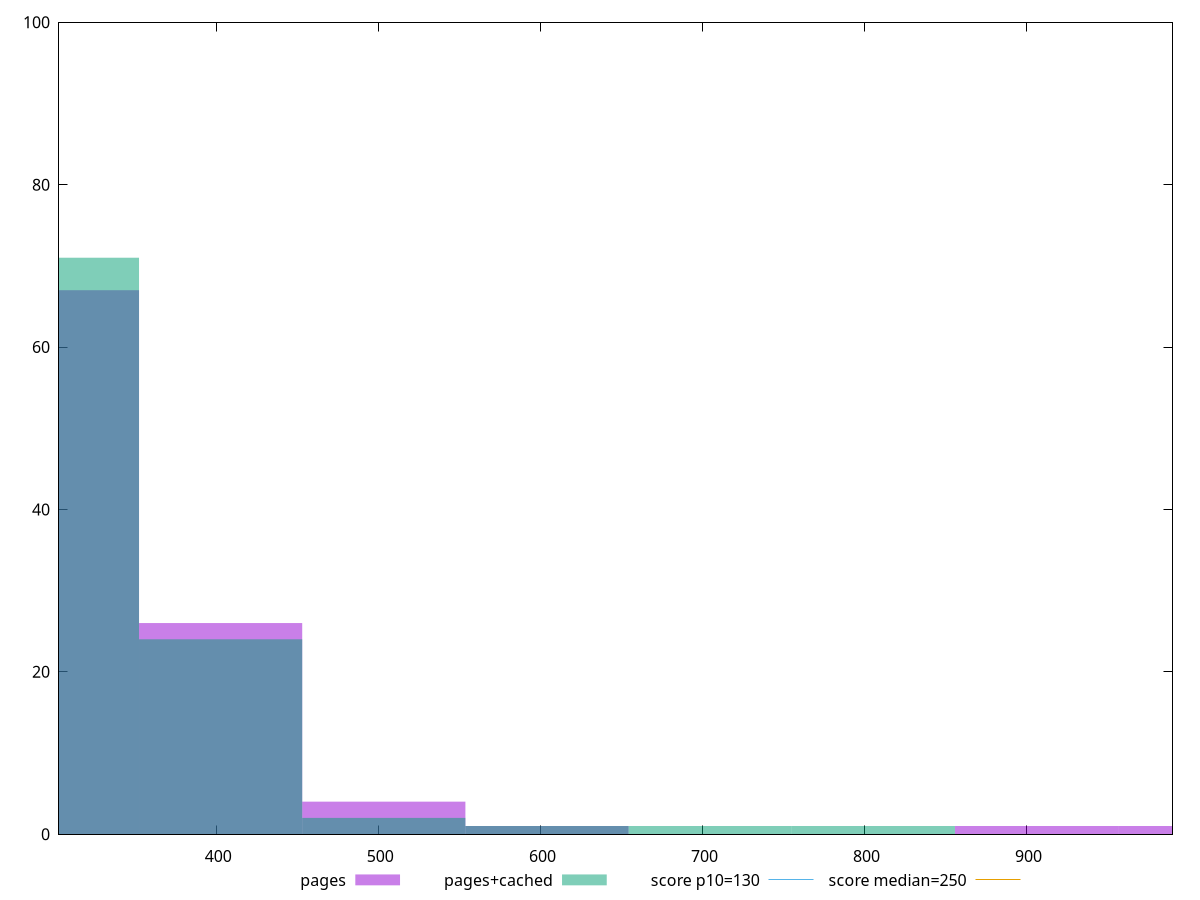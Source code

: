 reset

$pages <<EOF
906.1071395756073 1
1006.7857106395637 1
402.7142842558255 26
503.39285531978186 4
302.0357131918691 67
604.0714263837382 1
EOF

$pagesCached <<EOF
805.428568511651 1
302.0357131918691 71
402.7142842558255 24
604.0714263837382 1
503.39285531978186 2
704.7499974476946 1
EOF

set key outside below
set boxwidth 100.67857106395637
set xrange [303.0000000000009:989.9999999999982]
set yrange [0:100]
set trange [0:100]
set style fill transparent solid 0.5 noborder

set parametric
set terminal svg size 640, 500 enhanced background rgb 'white'
set output "report_00026_2021-02-22T21:38:55.199Z/max-potential-fid/comparison/histogram/0_vs_1.svg"

plot $pages title "pages" with boxes, \
     $pagesCached title "pages+cached" with boxes, \
     130,t title "score p10=130", \
     250,t title "score median=250"

reset
